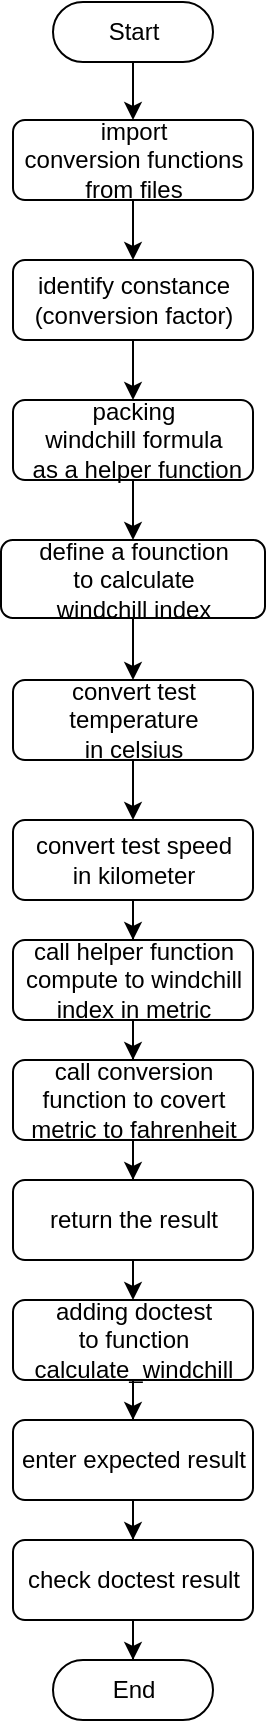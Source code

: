 <mxfile version="21.8.0" type="device">
  <diagram name="Page-1" id="u9OxnCh3eeDMozUKfS5A">
    <mxGraphModel dx="1627" dy="688" grid="1" gridSize="10" guides="1" tooltips="1" connect="1" arrows="1" fold="1" page="1" pageScale="1" pageWidth="4500" pageHeight="2000" math="0" shadow="0">
      <root>
        <mxCell id="0" />
        <mxCell id="1" parent="0" />
        <mxCell id="fmwUlswrhmZoSSTruwt5-39" style="edgeStyle=orthogonalEdgeStyle;rounded=0;orthogonalLoop=1;jettySize=auto;html=1;exitX=0.5;exitY=1;exitDx=0;exitDy=0;" edge="1" parent="1" source="fmwUlswrhmZoSSTruwt5-3" target="fmwUlswrhmZoSSTruwt5-7">
          <mxGeometry relative="1" as="geometry" />
        </mxCell>
        <mxCell id="fmwUlswrhmZoSSTruwt5-3" value="&lt;div&gt;import &lt;br&gt;&lt;/div&gt;&lt;div&gt;conversion functions &lt;br&gt;&lt;/div&gt;&lt;div&gt;from files&lt;/div&gt;" style="rounded=1;whiteSpace=wrap;html=1;fontSize=12;glass=0;strokeWidth=1;shadow=0;" vertex="1" parent="1">
          <mxGeometry x="491.5" y="150" width="120" height="40" as="geometry" />
        </mxCell>
        <mxCell id="fmwUlswrhmZoSSTruwt5-42" style="edgeStyle=orthogonalEdgeStyle;rounded=0;orthogonalLoop=1;jettySize=auto;html=1;entryX=0.5;entryY=0;entryDx=0;entryDy=0;" edge="1" parent="1" source="fmwUlswrhmZoSSTruwt5-6" target="fmwUlswrhmZoSSTruwt5-9">
          <mxGeometry relative="1" as="geometry" />
        </mxCell>
        <mxCell id="fmwUlswrhmZoSSTruwt5-6" value="&lt;div&gt;define a founction &lt;br&gt;&lt;/div&gt;&lt;div&gt;to calculate &lt;br&gt;&lt;/div&gt;&lt;div&gt;windchill index&lt;/div&gt;" style="rounded=1;whiteSpace=wrap;html=1;fontSize=12;glass=0;strokeWidth=1;shadow=0;" vertex="1" parent="1">
          <mxGeometry x="485.5" y="360" width="132" height="39" as="geometry" />
        </mxCell>
        <mxCell id="fmwUlswrhmZoSSTruwt5-40" style="edgeStyle=orthogonalEdgeStyle;rounded=0;orthogonalLoop=1;jettySize=auto;html=1;entryX=0.5;entryY=0;entryDx=0;entryDy=0;" edge="1" parent="1" source="fmwUlswrhmZoSSTruwt5-7" target="fmwUlswrhmZoSSTruwt5-32">
          <mxGeometry relative="1" as="geometry" />
        </mxCell>
        <mxCell id="fmwUlswrhmZoSSTruwt5-7" value="&lt;div&gt;identify constance&lt;/div&gt;&lt;div&gt;(conversion factor)&lt;br&gt;&lt;/div&gt;" style="rounded=1;whiteSpace=wrap;html=1;fontSize=12;glass=0;strokeWidth=1;shadow=0;" vertex="1" parent="1">
          <mxGeometry x="491.5" y="220" width="120" height="40" as="geometry" />
        </mxCell>
        <mxCell id="fmwUlswrhmZoSSTruwt5-43" style="edgeStyle=orthogonalEdgeStyle;rounded=0;orthogonalLoop=1;jettySize=auto;html=1;entryX=0.5;entryY=0;entryDx=0;entryDy=0;" edge="1" parent="1" source="fmwUlswrhmZoSSTruwt5-9" target="fmwUlswrhmZoSSTruwt5-11">
          <mxGeometry relative="1" as="geometry" />
        </mxCell>
        <mxCell id="fmwUlswrhmZoSSTruwt5-9" value="&lt;div&gt;convert test temperature &lt;br&gt;&lt;/div&gt;&lt;div&gt;in celsius &lt;br&gt;&lt;/div&gt;" style="rounded=1;whiteSpace=wrap;html=1;fontSize=12;glass=0;strokeWidth=1;shadow=0;" vertex="1" parent="1">
          <mxGeometry x="491.5" y="430" width="120" height="40" as="geometry" />
        </mxCell>
        <mxCell id="fmwUlswrhmZoSSTruwt5-47" style="edgeStyle=orthogonalEdgeStyle;rounded=0;orthogonalLoop=1;jettySize=auto;html=1;entryX=0.5;entryY=0;entryDx=0;entryDy=0;" edge="1" parent="1" source="fmwUlswrhmZoSSTruwt5-11" target="fmwUlswrhmZoSSTruwt5-22">
          <mxGeometry relative="1" as="geometry" />
        </mxCell>
        <mxCell id="fmwUlswrhmZoSSTruwt5-11" value="&lt;div&gt;convert test speed&lt;br&gt;&lt;/div&gt;&lt;div&gt;in kilometer &lt;br&gt;&lt;/div&gt;" style="rounded=1;whiteSpace=wrap;html=1;fontSize=12;glass=0;strokeWidth=1;shadow=0;" vertex="1" parent="1">
          <mxGeometry x="491.5" y="500" width="120" height="40" as="geometry" />
        </mxCell>
        <mxCell id="fmwUlswrhmZoSSTruwt5-38" style="edgeStyle=orthogonalEdgeStyle;rounded=0;orthogonalLoop=1;jettySize=auto;html=1;" edge="1" parent="1" source="fmwUlswrhmZoSSTruwt5-12" target="fmwUlswrhmZoSSTruwt5-3">
          <mxGeometry relative="1" as="geometry" />
        </mxCell>
        <mxCell id="fmwUlswrhmZoSSTruwt5-12" value="Start" style="html=1;dashed=0;whiteSpace=wrap;shape=mxgraph.dfd.start" vertex="1" parent="1">
          <mxGeometry x="511.5" y="91" width="80" height="30" as="geometry" />
        </mxCell>
        <mxCell id="fmwUlswrhmZoSSTruwt5-13" value="End" style="html=1;dashed=0;whiteSpace=wrap;shape=mxgraph.dfd.start" vertex="1" parent="1">
          <mxGeometry x="511.5" y="920" width="80" height="30" as="geometry" />
        </mxCell>
        <mxCell id="fmwUlswrhmZoSSTruwt5-46" style="edgeStyle=orthogonalEdgeStyle;rounded=0;orthogonalLoop=1;jettySize=auto;html=1;entryX=0.5;entryY=0;entryDx=0;entryDy=0;" edge="1" parent="1" source="fmwUlswrhmZoSSTruwt5-22" target="fmwUlswrhmZoSSTruwt5-24">
          <mxGeometry relative="1" as="geometry" />
        </mxCell>
        <mxCell id="fmwUlswrhmZoSSTruwt5-22" value="call helper function compute to windchill index in metric" style="rounded=1;whiteSpace=wrap;html=1;fontSize=12;glass=0;strokeWidth=1;shadow=0;" vertex="1" parent="1">
          <mxGeometry x="491.5" y="560" width="120" height="40" as="geometry" />
        </mxCell>
        <mxCell id="fmwUlswrhmZoSSTruwt5-55" style="edgeStyle=orthogonalEdgeStyle;rounded=0;orthogonalLoop=1;jettySize=auto;html=1;entryX=0.5;entryY=0;entryDx=0;entryDy=0;" edge="1" parent="1" source="fmwUlswrhmZoSSTruwt5-24" target="fmwUlswrhmZoSSTruwt5-49">
          <mxGeometry relative="1" as="geometry" />
        </mxCell>
        <mxCell id="fmwUlswrhmZoSSTruwt5-24" value="call conversion function to covert metric to fahrenheit" style="rounded=1;whiteSpace=wrap;html=1;fontSize=12;glass=0;strokeWidth=1;shadow=0;" vertex="1" parent="1">
          <mxGeometry x="491.5" y="620" width="120" height="40" as="geometry" />
        </mxCell>
        <mxCell id="fmwUlswrhmZoSSTruwt5-41" style="edgeStyle=orthogonalEdgeStyle;rounded=0;orthogonalLoop=1;jettySize=auto;html=1;entryX=0.5;entryY=0;entryDx=0;entryDy=0;" edge="1" parent="1" source="fmwUlswrhmZoSSTruwt5-32" target="fmwUlswrhmZoSSTruwt5-6">
          <mxGeometry relative="1" as="geometry" />
        </mxCell>
        <mxCell id="fmwUlswrhmZoSSTruwt5-32" value="&lt;div&gt;packing &lt;br&gt;&lt;/div&gt;&lt;div&gt;windchill formula&lt;/div&gt;&lt;div&gt;&amp;nbsp;as a helper function &lt;br&gt;&lt;/div&gt;" style="rounded=1;whiteSpace=wrap;html=1;fontSize=12;glass=0;strokeWidth=1;shadow=0;" vertex="1" parent="1">
          <mxGeometry x="491.5" y="290" width="120" height="40" as="geometry" />
        </mxCell>
        <mxCell id="fmwUlswrhmZoSSTruwt5-56" style="edgeStyle=orthogonalEdgeStyle;rounded=0;orthogonalLoop=1;jettySize=auto;html=1;" edge="1" parent="1" source="fmwUlswrhmZoSSTruwt5-49">
          <mxGeometry relative="1" as="geometry">
            <mxPoint x="551.5" y="740" as="targetPoint" />
          </mxGeometry>
        </mxCell>
        <mxCell id="fmwUlswrhmZoSSTruwt5-49" value="return the result" style="rounded=1;whiteSpace=wrap;html=1;fontSize=12;glass=0;strokeWidth=1;shadow=0;" vertex="1" parent="1">
          <mxGeometry x="491.5" y="680" width="120" height="40" as="geometry" />
        </mxCell>
        <mxCell id="fmwUlswrhmZoSSTruwt5-61" style="edgeStyle=orthogonalEdgeStyle;rounded=0;orthogonalLoop=1;jettySize=auto;html=1;" edge="1" parent="1" source="fmwUlswrhmZoSSTruwt5-57" target="fmwUlswrhmZoSSTruwt5-58">
          <mxGeometry relative="1" as="geometry" />
        </mxCell>
        <mxCell id="fmwUlswrhmZoSSTruwt5-57" value="&lt;div&gt;adding doctest &lt;br&gt;&lt;/div&gt;&lt;div&gt;to function calculate_windchill&lt;/div&gt;" style="rounded=1;whiteSpace=wrap;html=1;fontSize=12;glass=0;strokeWidth=1;shadow=0;" vertex="1" parent="1">
          <mxGeometry x="491.5" y="740" width="120" height="40" as="geometry" />
        </mxCell>
        <mxCell id="fmwUlswrhmZoSSTruwt5-62" style="edgeStyle=orthogonalEdgeStyle;rounded=0;orthogonalLoop=1;jettySize=auto;html=1;entryX=0.5;entryY=0;entryDx=0;entryDy=0;" edge="1" parent="1" source="fmwUlswrhmZoSSTruwt5-58" target="fmwUlswrhmZoSSTruwt5-60">
          <mxGeometry relative="1" as="geometry" />
        </mxCell>
        <mxCell id="fmwUlswrhmZoSSTruwt5-58" value="enter expected result" style="rounded=1;whiteSpace=wrap;html=1;fontSize=12;glass=0;strokeWidth=1;shadow=0;" vertex="1" parent="1">
          <mxGeometry x="491.5" y="800" width="120" height="40" as="geometry" />
        </mxCell>
        <mxCell id="fmwUlswrhmZoSSTruwt5-63" style="edgeStyle=orthogonalEdgeStyle;rounded=0;orthogonalLoop=1;jettySize=auto;html=1;" edge="1" parent="1" source="fmwUlswrhmZoSSTruwt5-60" target="fmwUlswrhmZoSSTruwt5-13">
          <mxGeometry relative="1" as="geometry" />
        </mxCell>
        <mxCell id="fmwUlswrhmZoSSTruwt5-60" value="check doctest result" style="rounded=1;whiteSpace=wrap;html=1;fontSize=12;glass=0;strokeWidth=1;shadow=0;" vertex="1" parent="1">
          <mxGeometry x="491.5" y="860" width="120" height="40" as="geometry" />
        </mxCell>
      </root>
    </mxGraphModel>
  </diagram>
</mxfile>
